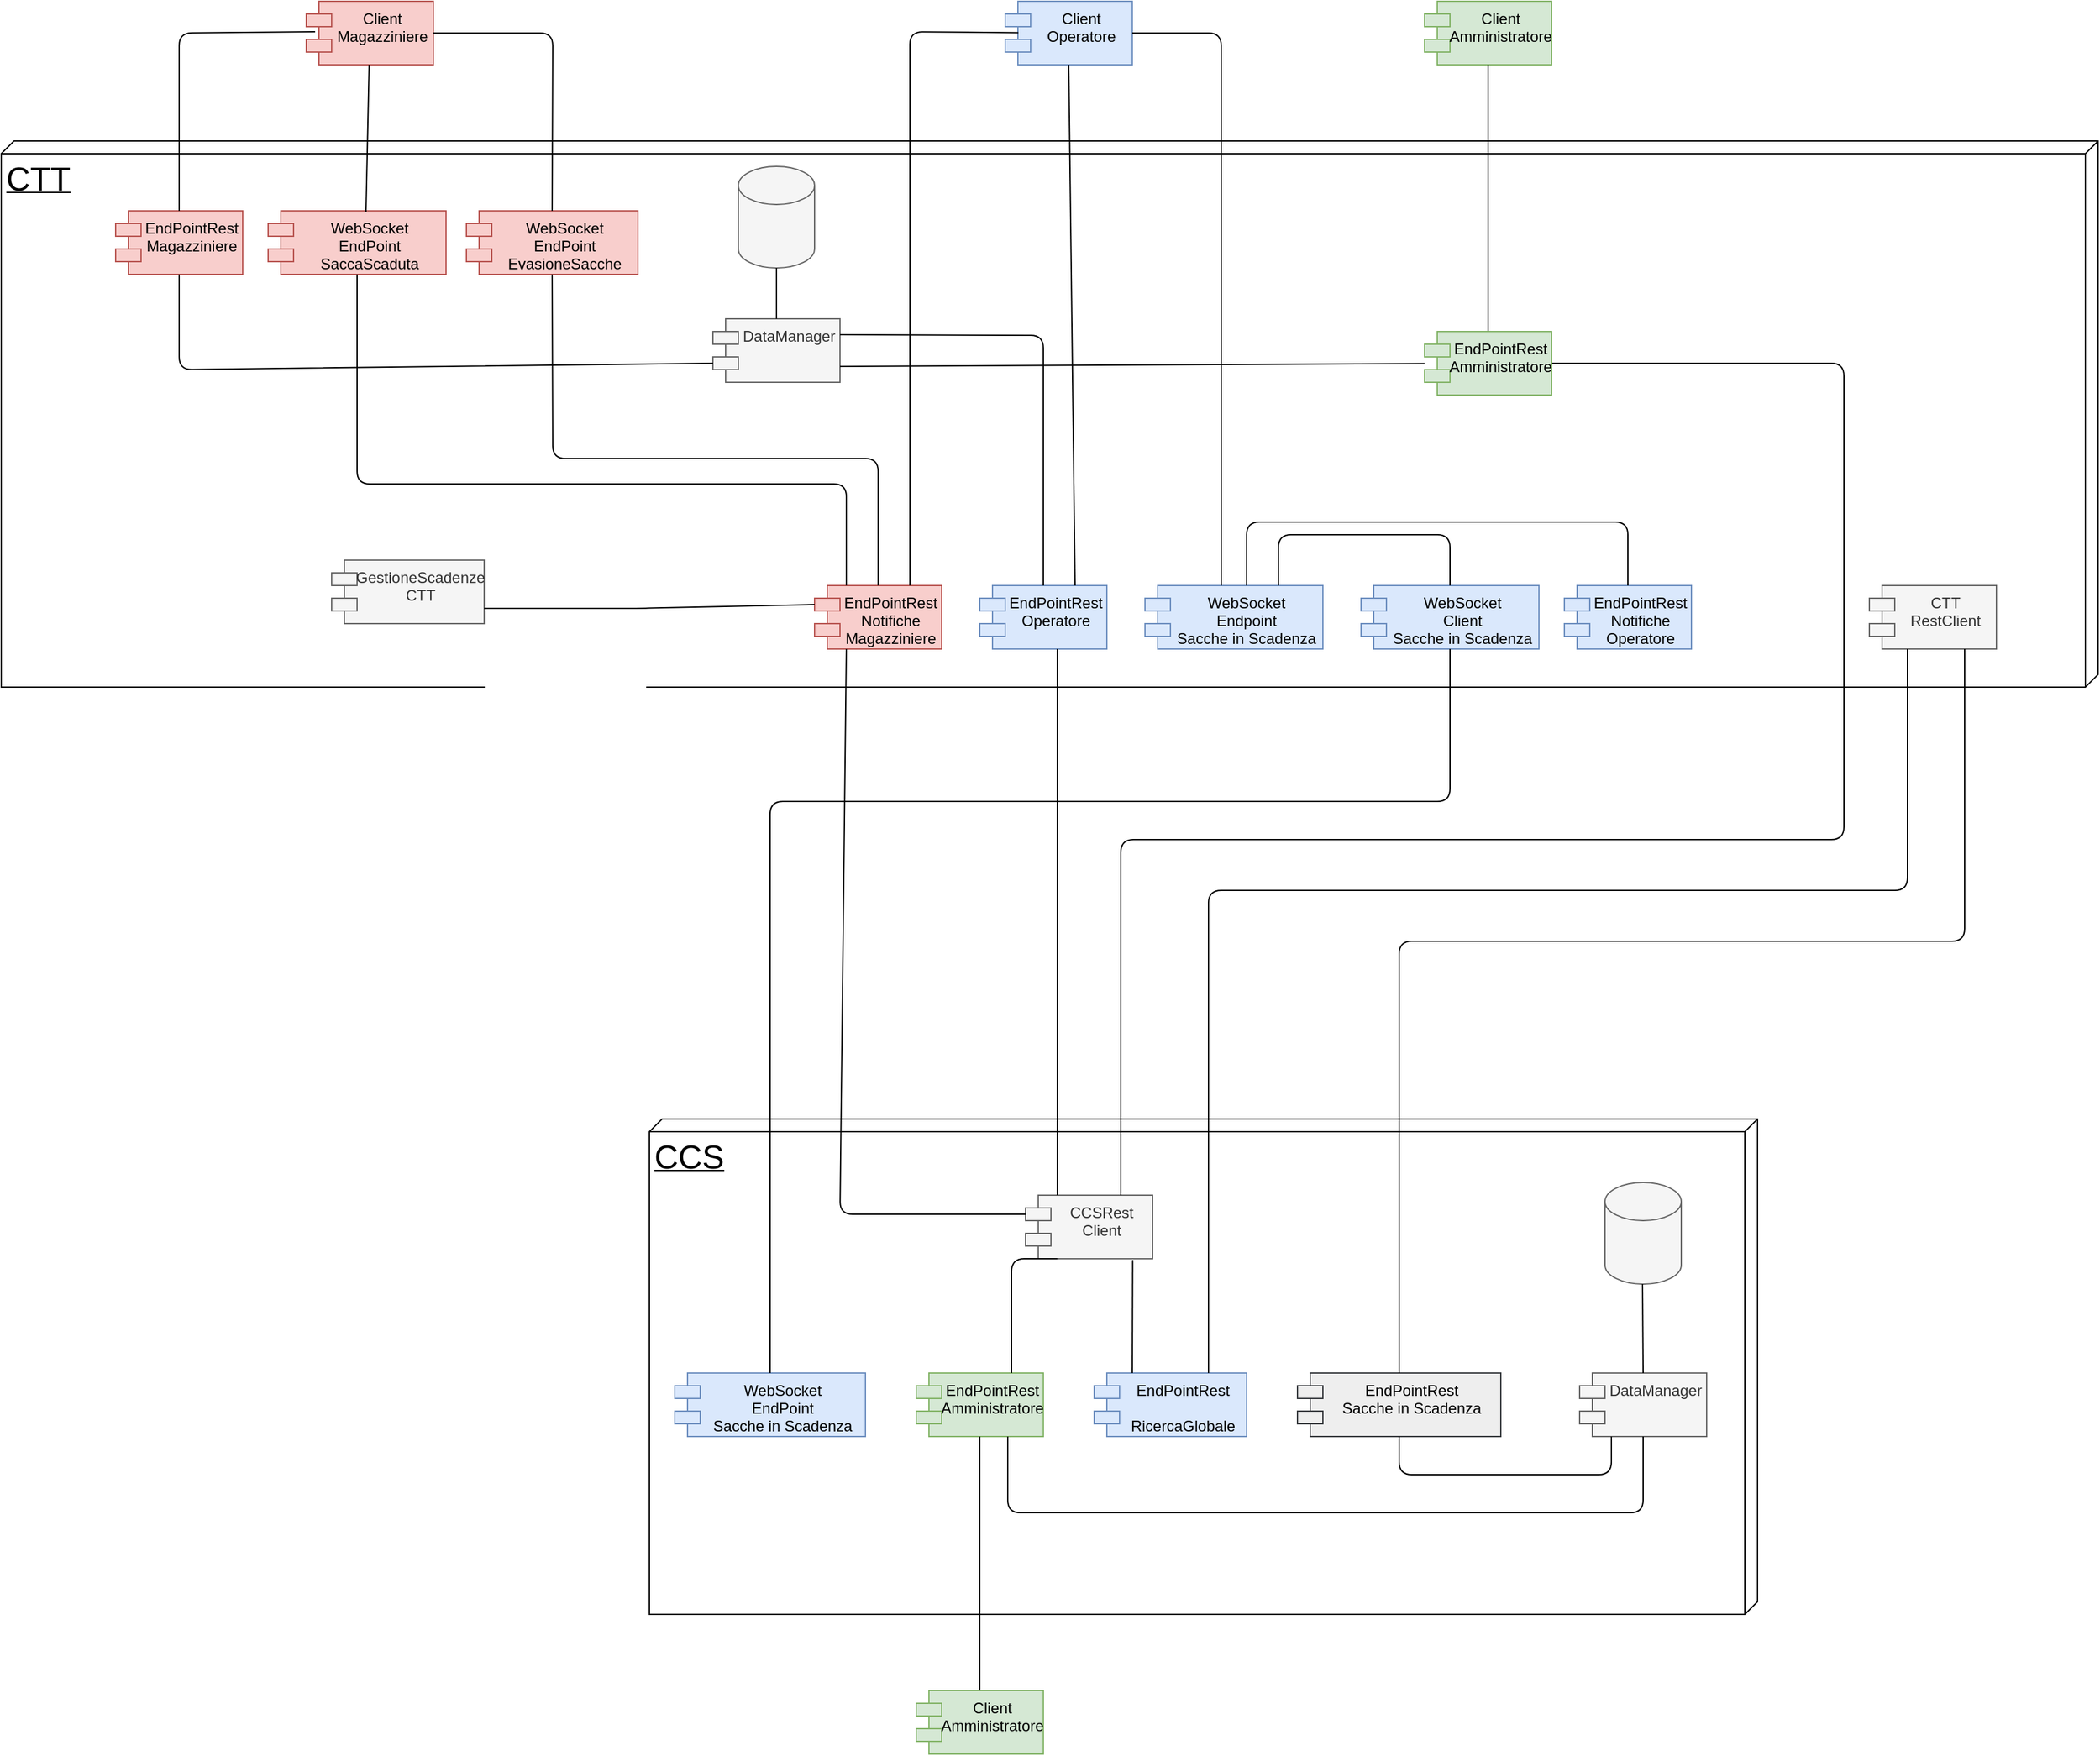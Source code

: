 <mxfile version="13.9.9" type="device"><diagram id="rPCesaW6EWf1V_fs-oZG" name="Page-1"><mxGraphModel dx="2999" dy="2781" grid="1" gridSize="10" guides="1" tooltips="1" connect="1" arrows="1" fold="1" page="1" pageScale="1" pageWidth="827" pageHeight="1169" math="0" shadow="0"><root><mxCell id="0"/><mxCell id="1" parent="0"/><mxCell id="S6gmemnglwW9CGK9rSko-42" value="&lt;font style=&quot;font-size: 26px&quot;&gt;CCS&lt;/font&gt;" style="verticalAlign=top;align=left;spacingTop=8;spacingLeft=2;spacingRight=12;shape=cube;size=10;direction=south;fontStyle=4;html=1;" parent="1" vertex="1"><mxGeometry x="40" y="-110" width="872" height="390" as="geometry"/></mxCell><mxCell id="S6gmemnglwW9CGK9rSko-27" value="&lt;font style=&quot;font-size: 26px&quot;&gt;CTT&lt;/font&gt;" style="verticalAlign=top;align=left;spacingTop=8;spacingLeft=2;spacingRight=12;shape=cube;size=10;direction=south;fontStyle=4;html=1;" parent="1" vertex="1"><mxGeometry x="-470" y="-880" width="1650" height="430" as="geometry"/></mxCell><mxCell id="S6gmemnglwW9CGK9rSko-1" value="EndPointRest&#10;Magazziniere&#10;" style="shape=module;align=left;spacingLeft=20;align=center;verticalAlign=top;fillColor=#f8cecc;strokeColor=#b85450;" parent="1" vertex="1"><mxGeometry x="-380" y="-825" width="100" height="50" as="geometry"/></mxCell><mxCell id="S6gmemnglwW9CGK9rSko-2" value="EndPointRest&#10;Notifiche&#10;Magazziniere&#10;&#10;" style="shape=module;align=left;spacingLeft=20;align=center;verticalAlign=top;fillColor=#f8cecc;strokeColor=#b85450;" parent="1" vertex="1"><mxGeometry x="170" y="-530" width="100" height="50" as="geometry"/></mxCell><mxCell id="S6gmemnglwW9CGK9rSko-3" value="WebSocket&#10;EndPoint&#10;EvasioneSacche&#10;" style="shape=module;align=left;spacingLeft=20;align=center;verticalAlign=top;fillColor=#f8cecc;strokeColor=#b85450;" parent="1" vertex="1"><mxGeometry x="-104" y="-825" width="135" height="50" as="geometry"/></mxCell><mxCell id="S6gmemnglwW9CGK9rSko-4" value="WebSocket&#10;EndPoint&#10;SaccaScaduta&#10;" style="shape=module;align=left;spacingLeft=20;align=center;verticalAlign=top;fillColor=#f8cecc;strokeColor=#b85450;" parent="1" vertex="1"><mxGeometry x="-260" y="-825" width="140" height="50" as="geometry"/></mxCell><mxCell id="S6gmemnglwW9CGK9rSko-6" value="Client&#10;Magazziniere&#10;" style="shape=module;align=left;spacingLeft=20;align=center;verticalAlign=top;fillColor=#f8cecc;strokeColor=#b85450;" parent="1" vertex="1"><mxGeometry x="-230" y="-990" width="100" height="50" as="geometry"/></mxCell><mxCell id="S6gmemnglwW9CGK9rSko-7" value="" style="endArrow=none;html=1;entryX=0.5;entryY=0;entryDx=0;entryDy=0;exitX=0.07;exitY=0.48;exitDx=0;exitDy=0;exitPerimeter=0;" parent="1" source="S6gmemnglwW9CGK9rSko-6" target="S6gmemnglwW9CGK9rSko-1" edge="1"><mxGeometry width="50" height="50" relative="1" as="geometry"><mxPoint x="-20" y="-705" as="sourcePoint"/><mxPoint x="30" y="-755" as="targetPoint"/><Array as="points"><mxPoint x="-330" y="-965"/></Array></mxGeometry></mxCell><mxCell id="S6gmemnglwW9CGK9rSko-8" value="" style="endArrow=none;html=1;" parent="1" source="S6gmemnglwW9CGK9rSko-6" edge="1"><mxGeometry width="50" height="50" relative="1" as="geometry"><mxPoint x="-20" y="-705" as="sourcePoint"/><mxPoint x="-183" y="-824" as="targetPoint"/></mxGeometry></mxCell><mxCell id="S6gmemnglwW9CGK9rSko-9" value="" style="endArrow=none;html=1;entryX=0.5;entryY=0;entryDx=0;entryDy=0;exitX=1;exitY=0.5;exitDx=0;exitDy=0;" parent="1" source="S6gmemnglwW9CGK9rSko-6" target="S6gmemnglwW9CGK9rSko-3" edge="1"><mxGeometry width="50" height="50" relative="1" as="geometry"><mxPoint x="-20" y="-705" as="sourcePoint"/><mxPoint x="30" y="-755" as="targetPoint"/><Array as="points"><mxPoint x="-36" y="-965"/></Array></mxGeometry></mxCell><mxCell id="S6gmemnglwW9CGK9rSko-10" value="" style="shape=cylinder3;whiteSpace=wrap;html=1;boundedLbl=1;backgroundOutline=1;size=15;fillColor=#f5f5f5;strokeColor=#666666;fontColor=#333333;" parent="1" vertex="1"><mxGeometry x="110" y="-860" width="60" height="80" as="geometry"/></mxCell><mxCell id="S6gmemnglwW9CGK9rSko-11" value="DataManager" style="shape=module;align=left;spacingLeft=20;align=center;verticalAlign=top;fillColor=#f5f5f5;strokeColor=#666666;fontColor=#333333;" parent="1" vertex="1"><mxGeometry x="90" y="-740" width="100" height="50" as="geometry"/></mxCell><mxCell id="S6gmemnglwW9CGK9rSko-12" value="" style="endArrow=none;html=1;entryX=0.5;entryY=1;entryDx=0;entryDy=0;entryPerimeter=0;" parent="1" source="S6gmemnglwW9CGK9rSko-11" target="S6gmemnglwW9CGK9rSko-10" edge="1"><mxGeometry width="50" height="50" relative="1" as="geometry"><mxPoint x="520" y="-560" as="sourcePoint"/><mxPoint x="570" y="-610" as="targetPoint"/></mxGeometry></mxCell><mxCell id="S6gmemnglwW9CGK9rSko-14" value="EndPointRest&#10;Operatore&#10;" style="shape=module;align=left;spacingLeft=20;align=center;verticalAlign=top;fillColor=#dae8fc;strokeColor=#6c8ebf;" parent="1" vertex="1"><mxGeometry x="300" y="-530" width="100" height="50" as="geometry"/></mxCell><mxCell id="S6gmemnglwW9CGK9rSko-15" value="WebSocket&#10;Client&#10;Sacche in Scadenza&#10;" style="shape=module;align=left;spacingLeft=20;align=center;verticalAlign=top;fillColor=#dae8fc;strokeColor=#6c8ebf;" parent="1" vertex="1"><mxGeometry x="600" y="-530" width="140" height="50" as="geometry"/></mxCell><mxCell id="S6gmemnglwW9CGK9rSko-16" value="WebSocket&#10;Endpoint&#10;Sacche in Scadenza&#10;" style="shape=module;align=left;spacingLeft=20;align=center;verticalAlign=top;fillColor=#dae8fc;strokeColor=#6c8ebf;" parent="1" vertex="1"><mxGeometry x="430" y="-530" width="140" height="50" as="geometry"/></mxCell><mxCell id="S6gmemnglwW9CGK9rSko-17" value="Client&#10;Operatore&#10;" style="shape=module;align=left;spacingLeft=20;align=center;verticalAlign=top;fillColor=#dae8fc;strokeColor=#6c8ebf;" parent="1" vertex="1"><mxGeometry x="320" y="-990" width="100" height="50" as="geometry"/></mxCell><mxCell id="S6gmemnglwW9CGK9rSko-18" value="" style="endArrow=none;html=1;entryX=0.75;entryY=0;entryDx=0;entryDy=0;exitX=0.103;exitY=0.494;exitDx=0;exitDy=0;exitPerimeter=0;" parent="1" source="S6gmemnglwW9CGK9rSko-17" target="S6gmemnglwW9CGK9rSko-2" edge="1"><mxGeometry width="50" height="50" relative="1" as="geometry"><mxPoint x="250" y="-410" as="sourcePoint"/><mxPoint x="300" y="-460" as="targetPoint"/><Array as="points"><mxPoint x="245" y="-966"/></Array></mxGeometry></mxCell><mxCell id="S6gmemnglwW9CGK9rSko-19" value="" style="endArrow=none;html=1;entryX=0.75;entryY=0;entryDx=0;entryDy=0;exitX=0.5;exitY=1;exitDx=0;exitDy=0;" parent="1" source="S6gmemnglwW9CGK9rSko-17" target="S6gmemnglwW9CGK9rSko-14" edge="1"><mxGeometry width="50" height="50" relative="1" as="geometry"><mxPoint x="250" y="-410" as="sourcePoint"/><mxPoint x="300" y="-460" as="targetPoint"/></mxGeometry></mxCell><mxCell id="S6gmemnglwW9CGK9rSko-20" value="" style="endArrow=none;html=1;exitX=1;exitY=0.5;exitDx=0;exitDy=0;" parent="1" source="S6gmemnglwW9CGK9rSko-17" edge="1"><mxGeometry width="50" height="50" relative="1" as="geometry"><mxPoint x="460" y="-350" as="sourcePoint"/><mxPoint x="490" y="-530" as="targetPoint"/><Array as="points"><mxPoint x="490" y="-965"/></Array></mxGeometry></mxCell><mxCell id="S6gmemnglwW9CGK9rSko-22" value="Client&#10;Amministratore&#10;" style="shape=module;align=left;spacingLeft=20;align=center;verticalAlign=top;fillColor=#d5e8d4;strokeColor=#82b366;" parent="1" vertex="1"><mxGeometry x="650" y="-990" width="100" height="50" as="geometry"/></mxCell><mxCell id="S6gmemnglwW9CGK9rSko-23" value="" style="endArrow=none;html=1;entryX=1;entryY=0.25;entryDx=0;entryDy=0;exitX=0.5;exitY=0;exitDx=0;exitDy=0;" parent="1" source="S6gmemnglwW9CGK9rSko-14" target="S6gmemnglwW9CGK9rSko-11" edge="1"><mxGeometry width="50" height="50" relative="1" as="geometry"><mxPoint x="550" y="-420" as="sourcePoint"/><mxPoint x="600" y="-470" as="targetPoint"/><Array as="points"><mxPoint x="350" y="-727"/></Array></mxGeometry></mxCell><mxCell id="S6gmemnglwW9CGK9rSko-24" value="" style="endArrow=none;html=1;entryX=0;entryY=0;entryDx=0;entryDy=35;entryPerimeter=0;exitX=0.5;exitY=1;exitDx=0;exitDy=0;" parent="1" source="S6gmemnglwW9CGK9rSko-1" target="S6gmemnglwW9CGK9rSko-11" edge="1"><mxGeometry width="50" height="50" relative="1" as="geometry"><mxPoint x="-330" y="-770" as="sourcePoint"/><mxPoint x="600" y="-470" as="targetPoint"/><Array as="points"><mxPoint x="-330" y="-700"/></Array></mxGeometry></mxCell><mxCell id="S6gmemnglwW9CGK9rSko-25" value="" style="endArrow=none;html=1;entryX=1;entryY=0.75;entryDx=0;entryDy=0;" parent="1" source="S6gmemnglwW9CGK9rSko-21" target="S6gmemnglwW9CGK9rSko-11" edge="1"><mxGeometry width="50" height="50" relative="1" as="geometry"><mxPoint x="1106" y="-702" as="sourcePoint"/><mxPoint x="730" y="-470" as="targetPoint"/><Array as="points"/></mxGeometry></mxCell><mxCell id="S6gmemnglwW9CGK9rSko-26" value="" style="endArrow=none;html=1;entryX=0.5;entryY=0;entryDx=0;entryDy=0;exitX=0.5;exitY=1;exitDx=0;exitDy=0;" parent="1" source="S6gmemnglwW9CGK9rSko-22" target="S6gmemnglwW9CGK9rSko-21" edge="1"><mxGeometry width="50" height="50" relative="1" as="geometry"><mxPoint x="450" y="-420" as="sourcePoint"/><mxPoint x="500" y="-470" as="targetPoint"/></mxGeometry></mxCell><mxCell id="S6gmemnglwW9CGK9rSko-28" value="CTT&#10;RestClient&#10;" style="shape=module;align=left;spacingLeft=20;align=center;verticalAlign=top;fillColor=#f5f5f5;strokeColor=#666666;fontColor=#333333;" parent="1" vertex="1"><mxGeometry x="1000" y="-530" width="100" height="50" as="geometry"/></mxCell><mxCell id="S6gmemnglwW9CGK9rSko-29" value="EndPointRest&#10;&#10;RicercaGlobale&#10;" style="shape=module;align=left;spacingLeft=20;align=center;verticalAlign=top;fillColor=#dae8fc;strokeColor=#6c8ebf;" parent="1" vertex="1"><mxGeometry x="390" y="90" width="120" height="50" as="geometry"/></mxCell><mxCell id="S6gmemnglwW9CGK9rSko-30" value="WebSocket&#10;EndPoint&#10;Sacche in Scadenza&#10;" style="shape=module;align=left;spacingLeft=20;align=center;verticalAlign=top;fillColor=#dae8fc;strokeColor=#6c8ebf;" parent="1" vertex="1"><mxGeometry x="60" y="90" width="150" height="50" as="geometry"/></mxCell><mxCell id="S6gmemnglwW9CGK9rSko-31" value="EndPointRest&#10;Sacche in Scadenza&#10;" style="shape=module;align=left;spacingLeft=20;align=center;verticalAlign=top;fillColor=#eeeeee;strokeColor=#36393d;" parent="1" vertex="1"><mxGeometry x="550" y="90" width="160" height="50" as="geometry"/></mxCell><mxCell id="S6gmemnglwW9CGK9rSko-32" value="EndPointRest&#10;Amministratore&#10;" style="shape=module;align=left;spacingLeft=20;align=center;verticalAlign=top;fillColor=#d5e8d4;strokeColor=#82b366;" parent="1" vertex="1"><mxGeometry x="250" y="90" width="100" height="50" as="geometry"/></mxCell><mxCell id="S6gmemnglwW9CGK9rSko-33" value="" style="endArrow=none;html=1;entryX=0.75;entryY=1;entryDx=0;entryDy=0;exitX=0.5;exitY=0;exitDx=0;exitDy=0;" parent="1" source="S6gmemnglwW9CGK9rSko-31" target="S6gmemnglwW9CGK9rSko-28" edge="1"><mxGeometry width="50" height="50" relative="1" as="geometry"><mxPoint x="420" as="sourcePoint"/><mxPoint x="470" y="-50" as="targetPoint"/><Array as="points"><mxPoint x="630" y="-250"/><mxPoint x="1075" y="-250"/></Array></mxGeometry></mxCell><mxCell id="S6gmemnglwW9CGK9rSko-37" value="CCSRest&#10;Client&#10;" style="shape=module;align=left;spacingLeft=20;align=center;verticalAlign=top;fillColor=#f5f5f5;strokeColor=#666666;fontColor=#333333;" parent="1" vertex="1"><mxGeometry x="336" y="-50" width="100" height="50" as="geometry"/></mxCell><mxCell id="S6gmemnglwW9CGK9rSko-38" value="" style="endArrow=none;html=1;entryX=0.25;entryY=0;entryDx=0;entryDy=0;exitX=0.843;exitY=1.02;exitDx=0;exitDy=0;exitPerimeter=0;" parent="1" source="S6gmemnglwW9CGK9rSko-37" target="S6gmemnglwW9CGK9rSko-29" edge="1"><mxGeometry width="50" height="50" relative="1" as="geometry"><mxPoint x="-218" y="-90" as="sourcePoint"/><mxPoint x="-168" y="-140" as="targetPoint"/></mxGeometry></mxCell><mxCell id="S6gmemnglwW9CGK9rSko-39" value="" style="endArrow=none;html=1;entryX=0.25;entryY=1;entryDx=0;entryDy=0;exitX=0.75;exitY=0;exitDx=0;exitDy=0;" parent="1" source="S6gmemnglwW9CGK9rSko-32" target="S6gmemnglwW9CGK9rSko-37" edge="1"><mxGeometry width="50" height="50" relative="1" as="geometry"><mxPoint x="-218" y="-90" as="sourcePoint"/><mxPoint x="-168" y="-140" as="targetPoint"/><Array as="points"><mxPoint x="325"/></Array></mxGeometry></mxCell><mxCell id="S6gmemnglwW9CGK9rSko-40" value="" style="endArrow=none;html=1;exitX=0.25;exitY=0;exitDx=0;exitDy=0;" parent="1" source="S6gmemnglwW9CGK9rSko-37" edge="1"><mxGeometry width="50" height="50" relative="1" as="geometry"><mxPoint x="550" y="-140" as="sourcePoint"/><mxPoint x="361" y="-480" as="targetPoint"/><Array as="points"><mxPoint x="361" y="-320"/><mxPoint x="361" y="-480"/></Array></mxGeometry></mxCell><mxCell id="S6gmemnglwW9CGK9rSko-41" value="" style="endArrow=none;html=1;entryX=1;entryY=0.5;entryDx=0;entryDy=0;exitX=0.75;exitY=0;exitDx=0;exitDy=0;" parent="1" source="S6gmemnglwW9CGK9rSko-37" target="S6gmemnglwW9CGK9rSko-21" edge="1"><mxGeometry width="50" height="50" relative="1" as="geometry"><mxPoint x="550" y="-140" as="sourcePoint"/><mxPoint x="770" y="-310" as="targetPoint"/><Array as="points"><mxPoint x="411" y="-330"/><mxPoint x="980" y="-330"/><mxPoint x="980" y="-705"/></Array></mxGeometry></mxCell><mxCell id="S6gmemnglwW9CGK9rSko-43" value="Client&#10;Amministratore&#10;" style="shape=module;align=left;spacingLeft=20;align=center;verticalAlign=top;fillColor=#d5e8d4;strokeColor=#82b366;" parent="1" vertex="1"><mxGeometry x="250" y="340" width="100" height="50" as="geometry"/></mxCell><mxCell id="S6gmemnglwW9CGK9rSko-44" value="" style="endArrow=none;html=1;entryX=0.5;entryY=1;entryDx=0;entryDy=0;exitX=0.5;exitY=0;exitDx=0;exitDy=0;" parent="1" source="S6gmemnglwW9CGK9rSko-43" target="S6gmemnglwW9CGK9rSko-32" edge="1"><mxGeometry width="50" height="50" relative="1" as="geometry"><mxPoint x="-218" y="-90" as="sourcePoint"/><mxPoint x="-168" y="-140" as="targetPoint"/></mxGeometry></mxCell><mxCell id="S6gmemnglwW9CGK9rSko-45" value="EndPointRest&#10;Notifiche&#10;Operatore&#10;" style="shape=module;align=left;spacingLeft=20;align=center;verticalAlign=top;fillColor=#dae8fc;strokeColor=#6c8ebf;" parent="1" vertex="1"><mxGeometry x="760" y="-530" width="100" height="50" as="geometry"/></mxCell><mxCell id="S6gmemnglwW9CGK9rSko-49" value="" style="endArrow=none;html=1;exitX=0.75;exitY=0;exitDx=0;exitDy=0;" parent="1" source="S6gmemnglwW9CGK9rSko-29" edge="1"><mxGeometry width="50" height="50" relative="1" as="geometry"><mxPoint x="550" y="-190" as="sourcePoint"/><mxPoint x="1030" y="-480" as="targetPoint"/><Array as="points"><mxPoint x="480" y="-290"/><mxPoint x="1030" y="-290"/><mxPoint x="1030" y="-480"/></Array></mxGeometry></mxCell><mxCell id="S6gmemnglwW9CGK9rSko-50" value="" style="endArrow=none;html=1;entryX=0.5;entryY=0;entryDx=0;entryDy=0;" parent="1" target="S6gmemnglwW9CGK9rSko-45" edge="1"><mxGeometry width="50" height="50" relative="1" as="geometry"><mxPoint x="510" y="-530" as="sourcePoint"/><mxPoint x="600" y="-240" as="targetPoint"/><Array as="points"><mxPoint x="510" y="-580"/><mxPoint x="810" y="-580"/></Array></mxGeometry></mxCell><mxCell id="S6gmemnglwW9CGK9rSko-51" value="" style="endArrow=none;html=1;entryX=0.5;entryY=1;entryDx=0;entryDy=0;exitX=0.5;exitY=0;exitDx=0;exitDy=0;" parent="1" source="S6gmemnglwW9CGK9rSko-30" target="S6gmemnglwW9CGK9rSko-15" edge="1"><mxGeometry width="50" height="50" relative="1" as="geometry"><mxPoint x="550" y="-190" as="sourcePoint"/><mxPoint x="600" y="-240" as="targetPoint"/><Array as="points"><mxPoint x="135" y="-360"/><mxPoint x="670" y="-360"/></Array></mxGeometry></mxCell><mxCell id="S6gmemnglwW9CGK9rSko-52" value="" style="endArrow=none;html=1;entryX=0;entryY=0;entryDx=0;entryDy=15;entryPerimeter=0;exitX=0.25;exitY=1;exitDx=0;exitDy=0;" parent="1" source="S6gmemnglwW9CGK9rSko-2" target="S6gmemnglwW9CGK9rSko-37" edge="1"><mxGeometry width="50" height="50" relative="1" as="geometry"><mxPoint x="370" y="-140" as="sourcePoint"/><mxPoint x="420" y="-190" as="targetPoint"/><Array as="points"><mxPoint x="190" y="-35"/></Array></mxGeometry></mxCell><mxCell id="S6gmemnglwW9CGK9rSko-53" value="" style="endArrow=none;html=1;entryX=0.5;entryY=0;entryDx=0;entryDy=0;exitX=0.75;exitY=0;exitDx=0;exitDy=0;" parent="1" source="S6gmemnglwW9CGK9rSko-16" target="S6gmemnglwW9CGK9rSko-15" edge="1"><mxGeometry width="50" height="50" relative="1" as="geometry"><mxPoint x="620" y="-150" as="sourcePoint"/><mxPoint x="670" y="-200" as="targetPoint"/><Array as="points"><mxPoint x="535" y="-570"/><mxPoint x="670" y="-570"/></Array></mxGeometry></mxCell><mxCell id="S6gmemnglwW9CGK9rSko-54" value="" style="endArrow=none;html=1;entryX=0.5;entryY=0;entryDx=0;entryDy=0;exitX=0.5;exitY=1;exitDx=0;exitDy=0;" parent="1" source="S6gmemnglwW9CGK9rSko-3" target="S6gmemnglwW9CGK9rSko-2" edge="1"><mxGeometry width="50" height="50" relative="1" as="geometry"><mxPoint x="-36" y="-770" as="sourcePoint"/><mxPoint x="200" y="-200" as="targetPoint"/><Array as="points"><mxPoint x="-36" y="-630"/><mxPoint x="220" y="-630"/></Array></mxGeometry></mxCell><mxCell id="S6gmemnglwW9CGK9rSko-55" value="GestioneScadenze&#10;CTT" style="shape=module;align=left;spacingLeft=20;align=center;verticalAlign=top;fillColor=#f5f5f5;strokeColor=#666666;fontColor=#333333;" parent="1" vertex="1"><mxGeometry x="-210" y="-550" width="120" height="50" as="geometry"/></mxCell><mxCell id="S6gmemnglwW9CGK9rSko-56" value="" style="endArrow=none;html=1;exitX=0;exitY=0;exitDx=0;exitDy=15;entryX=1;entryY=0.75;entryDx=0;entryDy=0;exitPerimeter=0;" parent="1" source="S6gmemnglwW9CGK9rSko-2" target="S6gmemnglwW9CGK9rSko-55" edge="1"><mxGeometry width="50" height="50" relative="1" as="geometry"><mxPoint x="30" y="-340" as="sourcePoint"/><mxPoint x="-460" y="-780" as="targetPoint"/><Array as="points"><mxPoint x="30" y="-512"/><mxPoint x="-90" y="-512"/></Array></mxGeometry></mxCell><mxCell id="S6gmemnglwW9CGK9rSko-57" value="" style="endArrow=none;html=1;entryX=0.25;entryY=0;entryDx=0;entryDy=0;exitX=0.5;exitY=1;exitDx=0;exitDy=0;" parent="1" source="S6gmemnglwW9CGK9rSko-4" target="S6gmemnglwW9CGK9rSko-2" edge="1"><mxGeometry width="50" height="50" relative="1" as="geometry"><mxPoint x="30" y="-340" as="sourcePoint"/><mxPoint x="80" y="-390" as="targetPoint"/><Array as="points"><mxPoint x="-190" y="-610"/><mxPoint x="195" y="-610"/></Array></mxGeometry></mxCell><mxCell id="S6gmemnglwW9CGK9rSko-21" value="EndPointRest&#10;Amministratore&#10;" style="shape=module;align=left;spacingLeft=20;align=center;verticalAlign=top;fillColor=#d5e8d4;strokeColor=#82b366;" parent="1" vertex="1"><mxGeometry x="650" y="-730" width="100" height="50" as="geometry"/></mxCell><mxCell id="XvKGgw5r8mYAVFNRELY7-3" value="DataManager" style="shape=module;align=left;spacingLeft=20;align=center;verticalAlign=top;fillColor=#f5f5f5;strokeColor=#666666;fontColor=#333333;" parent="1" vertex="1"><mxGeometry x="772" y="90" width="100" height="50" as="geometry"/></mxCell><mxCell id="XvKGgw5r8mYAVFNRELY7-4" value="" style="shape=cylinder3;whiteSpace=wrap;html=1;boundedLbl=1;backgroundOutline=1;size=15;fillColor=#f5f5f5;strokeColor=#666666;fontColor=#333333;" parent="1" vertex="1"><mxGeometry x="792" y="-60" width="60" height="80" as="geometry"/></mxCell><mxCell id="XvKGgw5r8mYAVFNRELY7-7" value="" style="endArrow=none;html=1;entryX=0.5;entryY=1;entryDx=0;entryDy=0;" parent="1" edge="1"><mxGeometry width="50" height="50" relative="1" as="geometry"><mxPoint x="822" y="90" as="sourcePoint"/><mxPoint x="821.5" y="20" as="targetPoint"/></mxGeometry></mxCell><mxCell id="XvKGgw5r8mYAVFNRELY7-8" value="" style="endArrow=none;html=1;exitX=0.25;exitY=1;exitDx=0;exitDy=0;entryX=0.5;entryY=1;entryDx=0;entryDy=0;" parent="1" source="XvKGgw5r8mYAVFNRELY7-3" target="S6gmemnglwW9CGK9rSko-31" edge="1"><mxGeometry width="50" height="50" relative="1" as="geometry"><mxPoint x="492" y="170" as="sourcePoint"/><mxPoint x="542" y="120" as="targetPoint"/><Array as="points"><mxPoint x="797" y="170"/><mxPoint x="630" y="170"/></Array></mxGeometry></mxCell><mxCell id="XvKGgw5r8mYAVFNRELY7-9" value="" style="endArrow=none;html=1;exitX=0.5;exitY=1;exitDx=0;exitDy=0;entryX=0.5;entryY=1;entryDx=0;entryDy=0;" parent="1" source="XvKGgw5r8mYAVFNRELY7-3" edge="1"><mxGeometry width="50" height="50" relative="1" as="geometry"><mxPoint x="489" y="140" as="sourcePoint"/><mxPoint x="322" y="140" as="targetPoint"/><Array as="points"><mxPoint x="822" y="200"/><mxPoint x="322" y="200"/></Array></mxGeometry></mxCell></root></mxGraphModel></diagram></mxfile>